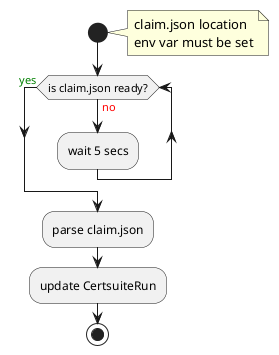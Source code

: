 @startuml "Side car action"

start
note right
  claim.json location 
  env var must be set
end note

while (is claim.json ready?) is (<color:red>no)
    :wait 5 secs;
endwhile (<color:green>yes)

:parse claim.json;
:update CertsuiteRun;
stop

@enduml